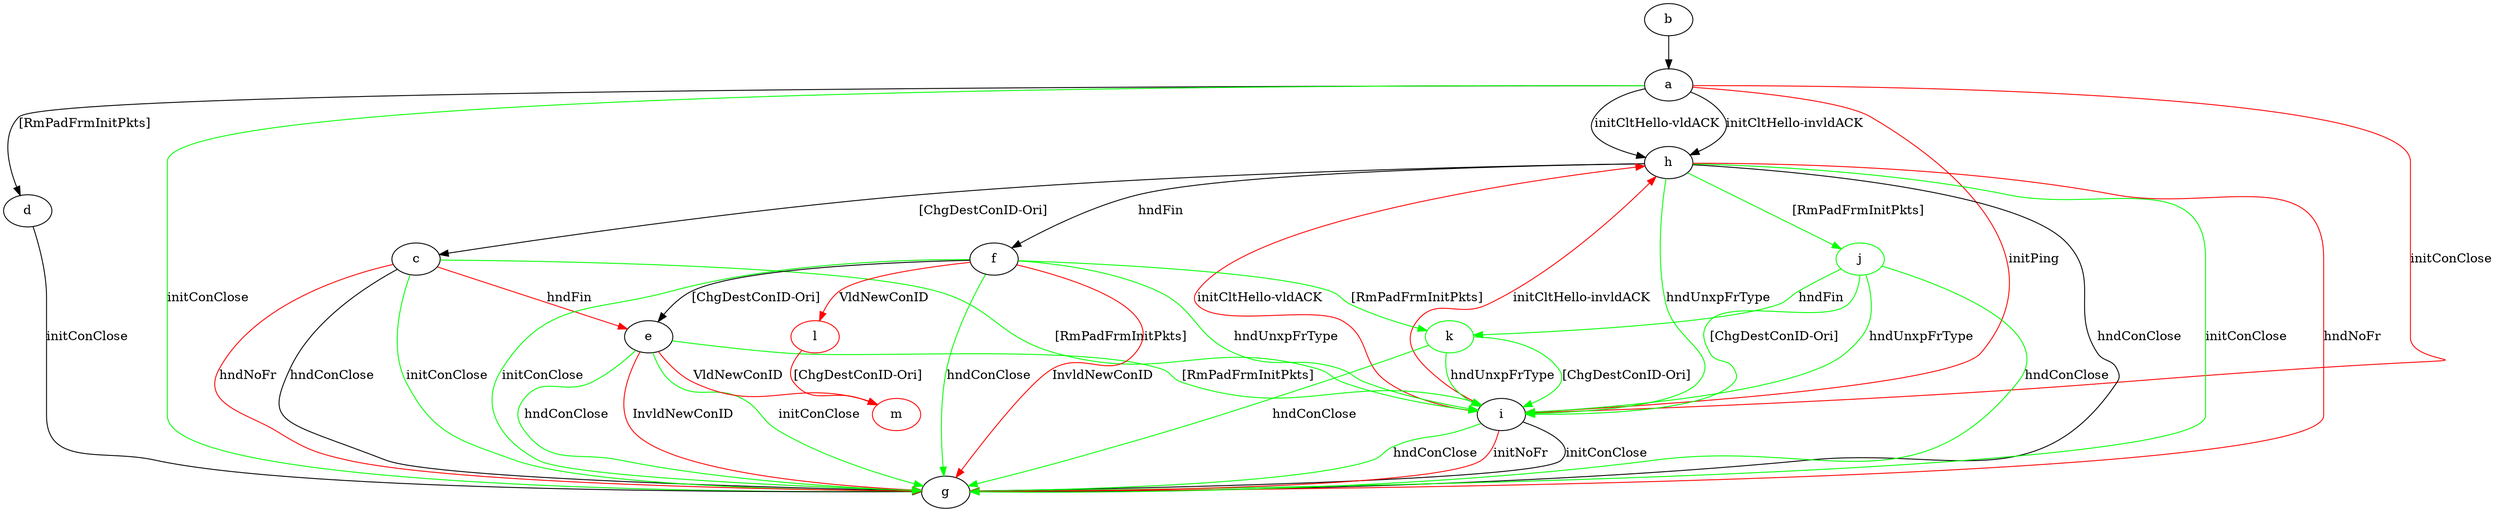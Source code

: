 digraph "" {
	a -> d	[key=0,
		label="[RmPadFrmInitPkts] "];
	a -> g	[key=0,
		color=green,
		label="initConClose "];
	a -> h	[key=0,
		label="initCltHello-vldACK "];
	a -> h	[key=1,
		label="initCltHello-invldACK "];
	a -> i	[key=0,
		color=red,
		label="initPing "];
	a -> i	[key=1,
		color=red,
		label="initConClose "];
	b -> a	[key=0];
	c -> e	[key=0,
		color=red,
		label="hndFin "];
	c -> g	[key=0,
		label="hndConClose "];
	c -> g	[key=1,
		color=green,
		label="initConClose "];
	c -> g	[key=2,
		color=red,
		label="hndNoFr "];
	c -> i	[key=0,
		color=green,
		label="[RmPadFrmInitPkts] "];
	d -> g	[key=0,
		label="initConClose "];
	e -> g	[key=0,
		color=green,
		label="initConClose "];
	e -> g	[key=1,
		color=green,
		label="hndConClose "];
	e -> g	[key=2,
		color=red,
		label="InvldNewConID "];
	e -> i	[key=0,
		color=green,
		label="[RmPadFrmInitPkts] "];
	m	[color=red];
	e -> m	[key=0,
		color=red,
		label="VldNewConID "];
	f -> e	[key=0,
		label="[ChgDestConID-Ori] "];
	f -> g	[key=0,
		color=green,
		label="initConClose "];
	f -> g	[key=1,
		color=green,
		label="hndConClose "];
	f -> g	[key=2,
		color=red,
		label="InvldNewConID "];
	f -> i	[key=0,
		color=green,
		label="hndUnxpFrType "];
	k	[color=green];
	f -> k	[key=0,
		color=green,
		label="[RmPadFrmInitPkts] "];
	l	[color=red];
	f -> l	[key=0,
		color=red,
		label="VldNewConID "];
	h -> c	[key=0,
		label="[ChgDestConID-Ori] "];
	h -> f	[key=0,
		label="hndFin "];
	h -> g	[key=0,
		label="hndConClose "];
	h -> g	[key=1,
		color=green,
		label="initConClose "];
	h -> g	[key=2,
		color=red,
		label="hndNoFr "];
	h -> i	[key=0,
		color=green,
		label="hndUnxpFrType "];
	j	[color=green];
	h -> j	[key=0,
		color=green,
		label="[RmPadFrmInitPkts] "];
	i -> g	[key=0,
		label="initConClose "];
	i -> g	[key=1,
		color=green,
		label="hndConClose "];
	i -> g	[key=2,
		color=red,
		label="initNoFr "];
	i -> h	[key=0,
		color=red,
		label="initCltHello-vldACK "];
	i -> h	[key=1,
		color=red,
		label="initCltHello-invldACK "];
	j -> g	[key=0,
		color=green,
		label="hndConClose "];
	j -> i	[key=0,
		color=green,
		label="hndUnxpFrType "];
	j -> i	[key=1,
		color=green,
		label="[ChgDestConID-Ori] "];
	j -> k	[key=0,
		color=green,
		label="hndFin "];
	k -> g	[key=0,
		color=green,
		label="hndConClose "];
	k -> i	[key=0,
		color=green,
		label="hndUnxpFrType "];
	k -> i	[key=1,
		color=green,
		label="[ChgDestConID-Ori] "];
	l -> m	[key=0,
		color=red,
		label="[ChgDestConID-Ori] "];
}
